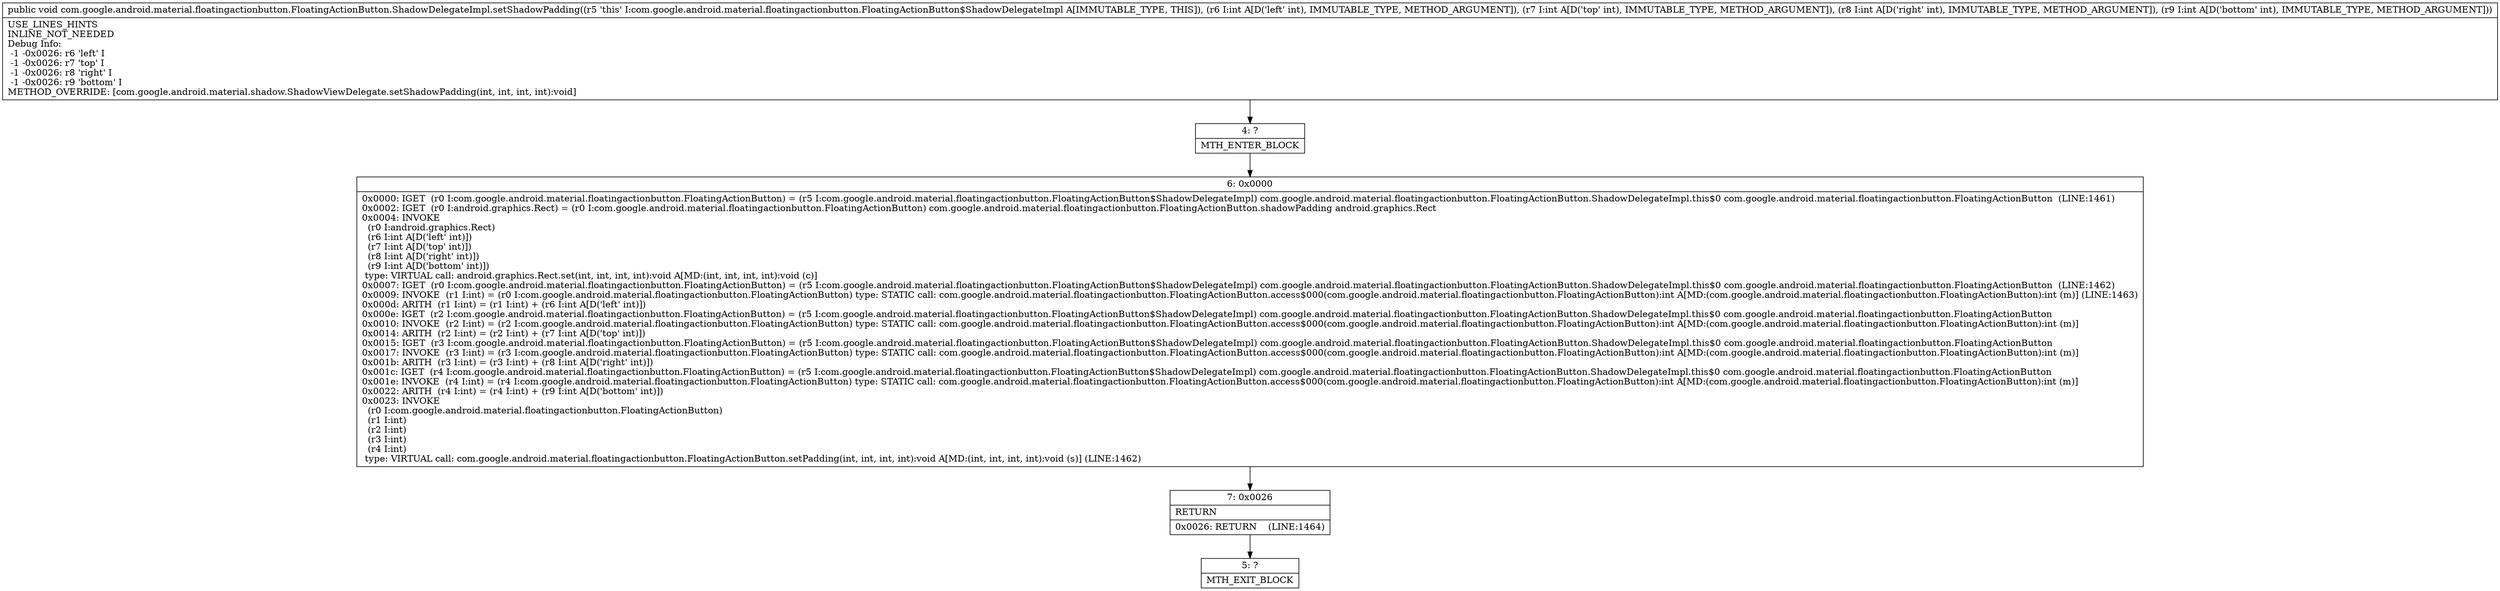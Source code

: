 digraph "CFG forcom.google.android.material.floatingactionbutton.FloatingActionButton.ShadowDelegateImpl.setShadowPadding(IIII)V" {
Node_4 [shape=record,label="{4\:\ ?|MTH_ENTER_BLOCK\l}"];
Node_6 [shape=record,label="{6\:\ 0x0000|0x0000: IGET  (r0 I:com.google.android.material.floatingactionbutton.FloatingActionButton) = (r5 I:com.google.android.material.floatingactionbutton.FloatingActionButton$ShadowDelegateImpl) com.google.android.material.floatingactionbutton.FloatingActionButton.ShadowDelegateImpl.this$0 com.google.android.material.floatingactionbutton.FloatingActionButton  (LINE:1461)\l0x0002: IGET  (r0 I:android.graphics.Rect) = (r0 I:com.google.android.material.floatingactionbutton.FloatingActionButton) com.google.android.material.floatingactionbutton.FloatingActionButton.shadowPadding android.graphics.Rect \l0x0004: INVOKE  \l  (r0 I:android.graphics.Rect)\l  (r6 I:int A[D('left' int)])\l  (r7 I:int A[D('top' int)])\l  (r8 I:int A[D('right' int)])\l  (r9 I:int A[D('bottom' int)])\l type: VIRTUAL call: android.graphics.Rect.set(int, int, int, int):void A[MD:(int, int, int, int):void (c)]\l0x0007: IGET  (r0 I:com.google.android.material.floatingactionbutton.FloatingActionButton) = (r5 I:com.google.android.material.floatingactionbutton.FloatingActionButton$ShadowDelegateImpl) com.google.android.material.floatingactionbutton.FloatingActionButton.ShadowDelegateImpl.this$0 com.google.android.material.floatingactionbutton.FloatingActionButton  (LINE:1462)\l0x0009: INVOKE  (r1 I:int) = (r0 I:com.google.android.material.floatingactionbutton.FloatingActionButton) type: STATIC call: com.google.android.material.floatingactionbutton.FloatingActionButton.access$000(com.google.android.material.floatingactionbutton.FloatingActionButton):int A[MD:(com.google.android.material.floatingactionbutton.FloatingActionButton):int (m)] (LINE:1463)\l0x000d: ARITH  (r1 I:int) = (r1 I:int) + (r6 I:int A[D('left' int)]) \l0x000e: IGET  (r2 I:com.google.android.material.floatingactionbutton.FloatingActionButton) = (r5 I:com.google.android.material.floatingactionbutton.FloatingActionButton$ShadowDelegateImpl) com.google.android.material.floatingactionbutton.FloatingActionButton.ShadowDelegateImpl.this$0 com.google.android.material.floatingactionbutton.FloatingActionButton \l0x0010: INVOKE  (r2 I:int) = (r2 I:com.google.android.material.floatingactionbutton.FloatingActionButton) type: STATIC call: com.google.android.material.floatingactionbutton.FloatingActionButton.access$000(com.google.android.material.floatingactionbutton.FloatingActionButton):int A[MD:(com.google.android.material.floatingactionbutton.FloatingActionButton):int (m)]\l0x0014: ARITH  (r2 I:int) = (r2 I:int) + (r7 I:int A[D('top' int)]) \l0x0015: IGET  (r3 I:com.google.android.material.floatingactionbutton.FloatingActionButton) = (r5 I:com.google.android.material.floatingactionbutton.FloatingActionButton$ShadowDelegateImpl) com.google.android.material.floatingactionbutton.FloatingActionButton.ShadowDelegateImpl.this$0 com.google.android.material.floatingactionbutton.FloatingActionButton \l0x0017: INVOKE  (r3 I:int) = (r3 I:com.google.android.material.floatingactionbutton.FloatingActionButton) type: STATIC call: com.google.android.material.floatingactionbutton.FloatingActionButton.access$000(com.google.android.material.floatingactionbutton.FloatingActionButton):int A[MD:(com.google.android.material.floatingactionbutton.FloatingActionButton):int (m)]\l0x001b: ARITH  (r3 I:int) = (r3 I:int) + (r8 I:int A[D('right' int)]) \l0x001c: IGET  (r4 I:com.google.android.material.floatingactionbutton.FloatingActionButton) = (r5 I:com.google.android.material.floatingactionbutton.FloatingActionButton$ShadowDelegateImpl) com.google.android.material.floatingactionbutton.FloatingActionButton.ShadowDelegateImpl.this$0 com.google.android.material.floatingactionbutton.FloatingActionButton \l0x001e: INVOKE  (r4 I:int) = (r4 I:com.google.android.material.floatingactionbutton.FloatingActionButton) type: STATIC call: com.google.android.material.floatingactionbutton.FloatingActionButton.access$000(com.google.android.material.floatingactionbutton.FloatingActionButton):int A[MD:(com.google.android.material.floatingactionbutton.FloatingActionButton):int (m)]\l0x0022: ARITH  (r4 I:int) = (r4 I:int) + (r9 I:int A[D('bottom' int)]) \l0x0023: INVOKE  \l  (r0 I:com.google.android.material.floatingactionbutton.FloatingActionButton)\l  (r1 I:int)\l  (r2 I:int)\l  (r3 I:int)\l  (r4 I:int)\l type: VIRTUAL call: com.google.android.material.floatingactionbutton.FloatingActionButton.setPadding(int, int, int, int):void A[MD:(int, int, int, int):void (s)] (LINE:1462)\l}"];
Node_7 [shape=record,label="{7\:\ 0x0026|RETURN\l|0x0026: RETURN    (LINE:1464)\l}"];
Node_5 [shape=record,label="{5\:\ ?|MTH_EXIT_BLOCK\l}"];
MethodNode[shape=record,label="{public void com.google.android.material.floatingactionbutton.FloatingActionButton.ShadowDelegateImpl.setShadowPadding((r5 'this' I:com.google.android.material.floatingactionbutton.FloatingActionButton$ShadowDelegateImpl A[IMMUTABLE_TYPE, THIS]), (r6 I:int A[D('left' int), IMMUTABLE_TYPE, METHOD_ARGUMENT]), (r7 I:int A[D('top' int), IMMUTABLE_TYPE, METHOD_ARGUMENT]), (r8 I:int A[D('right' int), IMMUTABLE_TYPE, METHOD_ARGUMENT]), (r9 I:int A[D('bottom' int), IMMUTABLE_TYPE, METHOD_ARGUMENT]))  | USE_LINES_HINTS\lINLINE_NOT_NEEDED\lDebug Info:\l  \-1 \-0x0026: r6 'left' I\l  \-1 \-0x0026: r7 'top' I\l  \-1 \-0x0026: r8 'right' I\l  \-1 \-0x0026: r9 'bottom' I\lMETHOD_OVERRIDE: [com.google.android.material.shadow.ShadowViewDelegate.setShadowPadding(int, int, int, int):void]\l}"];
MethodNode -> Node_4;Node_4 -> Node_6;
Node_6 -> Node_7;
Node_7 -> Node_5;
}

